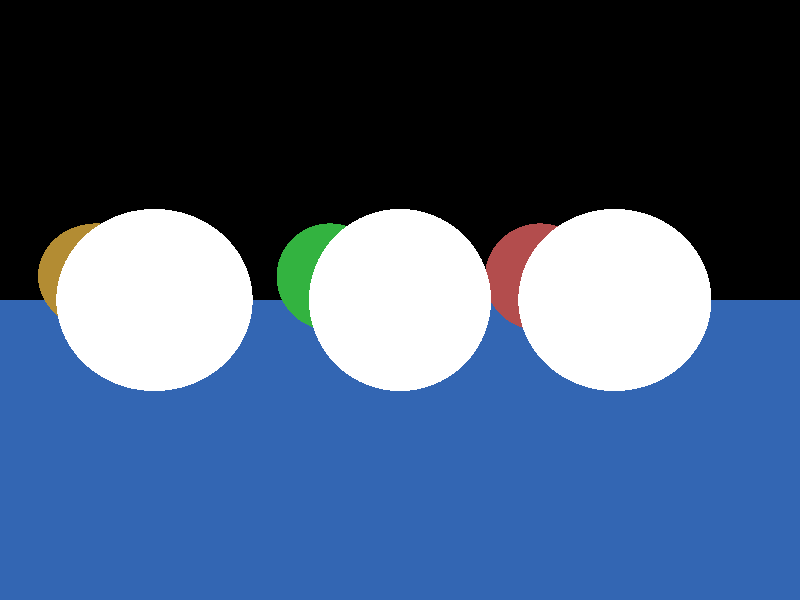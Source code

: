 camera {
  location  <0, 0, 20>
  up        <0,  1,  0>
  right     <1.33333, 0,  0>
  look_at   <0, 0, 0>
}


light_source {<-100, 100, 100> color rgb <1.5, 1.5, 1.5> }

sphere { <-7, 0, 0>, 3
  pigment { color rgbf <1.0, 1.0, 1.0, 0.95> }
  finish { ambient 0.02 diffuse 0.4 specular 10.0 roughness 0.03 refraction 1.0 ior 1.02 }
}

sphere { <-6, 1, -6>, 2.3
  pigment { color rgb <0.7, 0.3, 0.3> }
  finish {ambient 0.4 diffuse 0.8 }
}

sphere { <0, 0, 0>, 3
  pigment { color rgbf <1.0, 1.0, 1.0, 0.95> }
  finish { ambient 0.02 diffuse 0.4 specular 10.0 roughness 0.03 refraction 1.0 ior 1.15 }
}

sphere { <3, 1, -6>, 2.3
  pigment { color rgb <0.2, 0.7, 0.25> }
  finish {ambient 0.4 diffuse 0.8 }
}

sphere { <8, 0, 0>, 3
  pigment { color rgbf <1.0, 1.0, 1.0, 0.95> }
  finish { ambient 0.02 diffuse 0.4 specular 10.0 roughness 0.03 refraction 1.0 ior 1.33 }
}

sphere { <13, 1, -6>, 2.3
  pigment { color rgb <0.7, 0.55, 0.2> }
  finish { ambient 0.4 diffuse 0.8 }
}

plane {<0, 1, 0>, -4
  pigment { color rgb <0.2, 0.4, 0.7> }
  finish { ambient 0.4 diffuse 0.8 }
}
